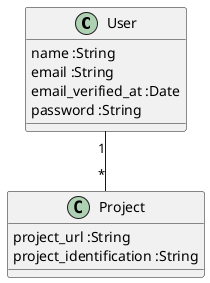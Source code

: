 @startuml
class User {
    name :String
    email :String
    email_verified_at :Date
    password :String
}

class Project {
    project_url :String
    project_identification :String

}

User "1" -- "*" Project
@enduml
